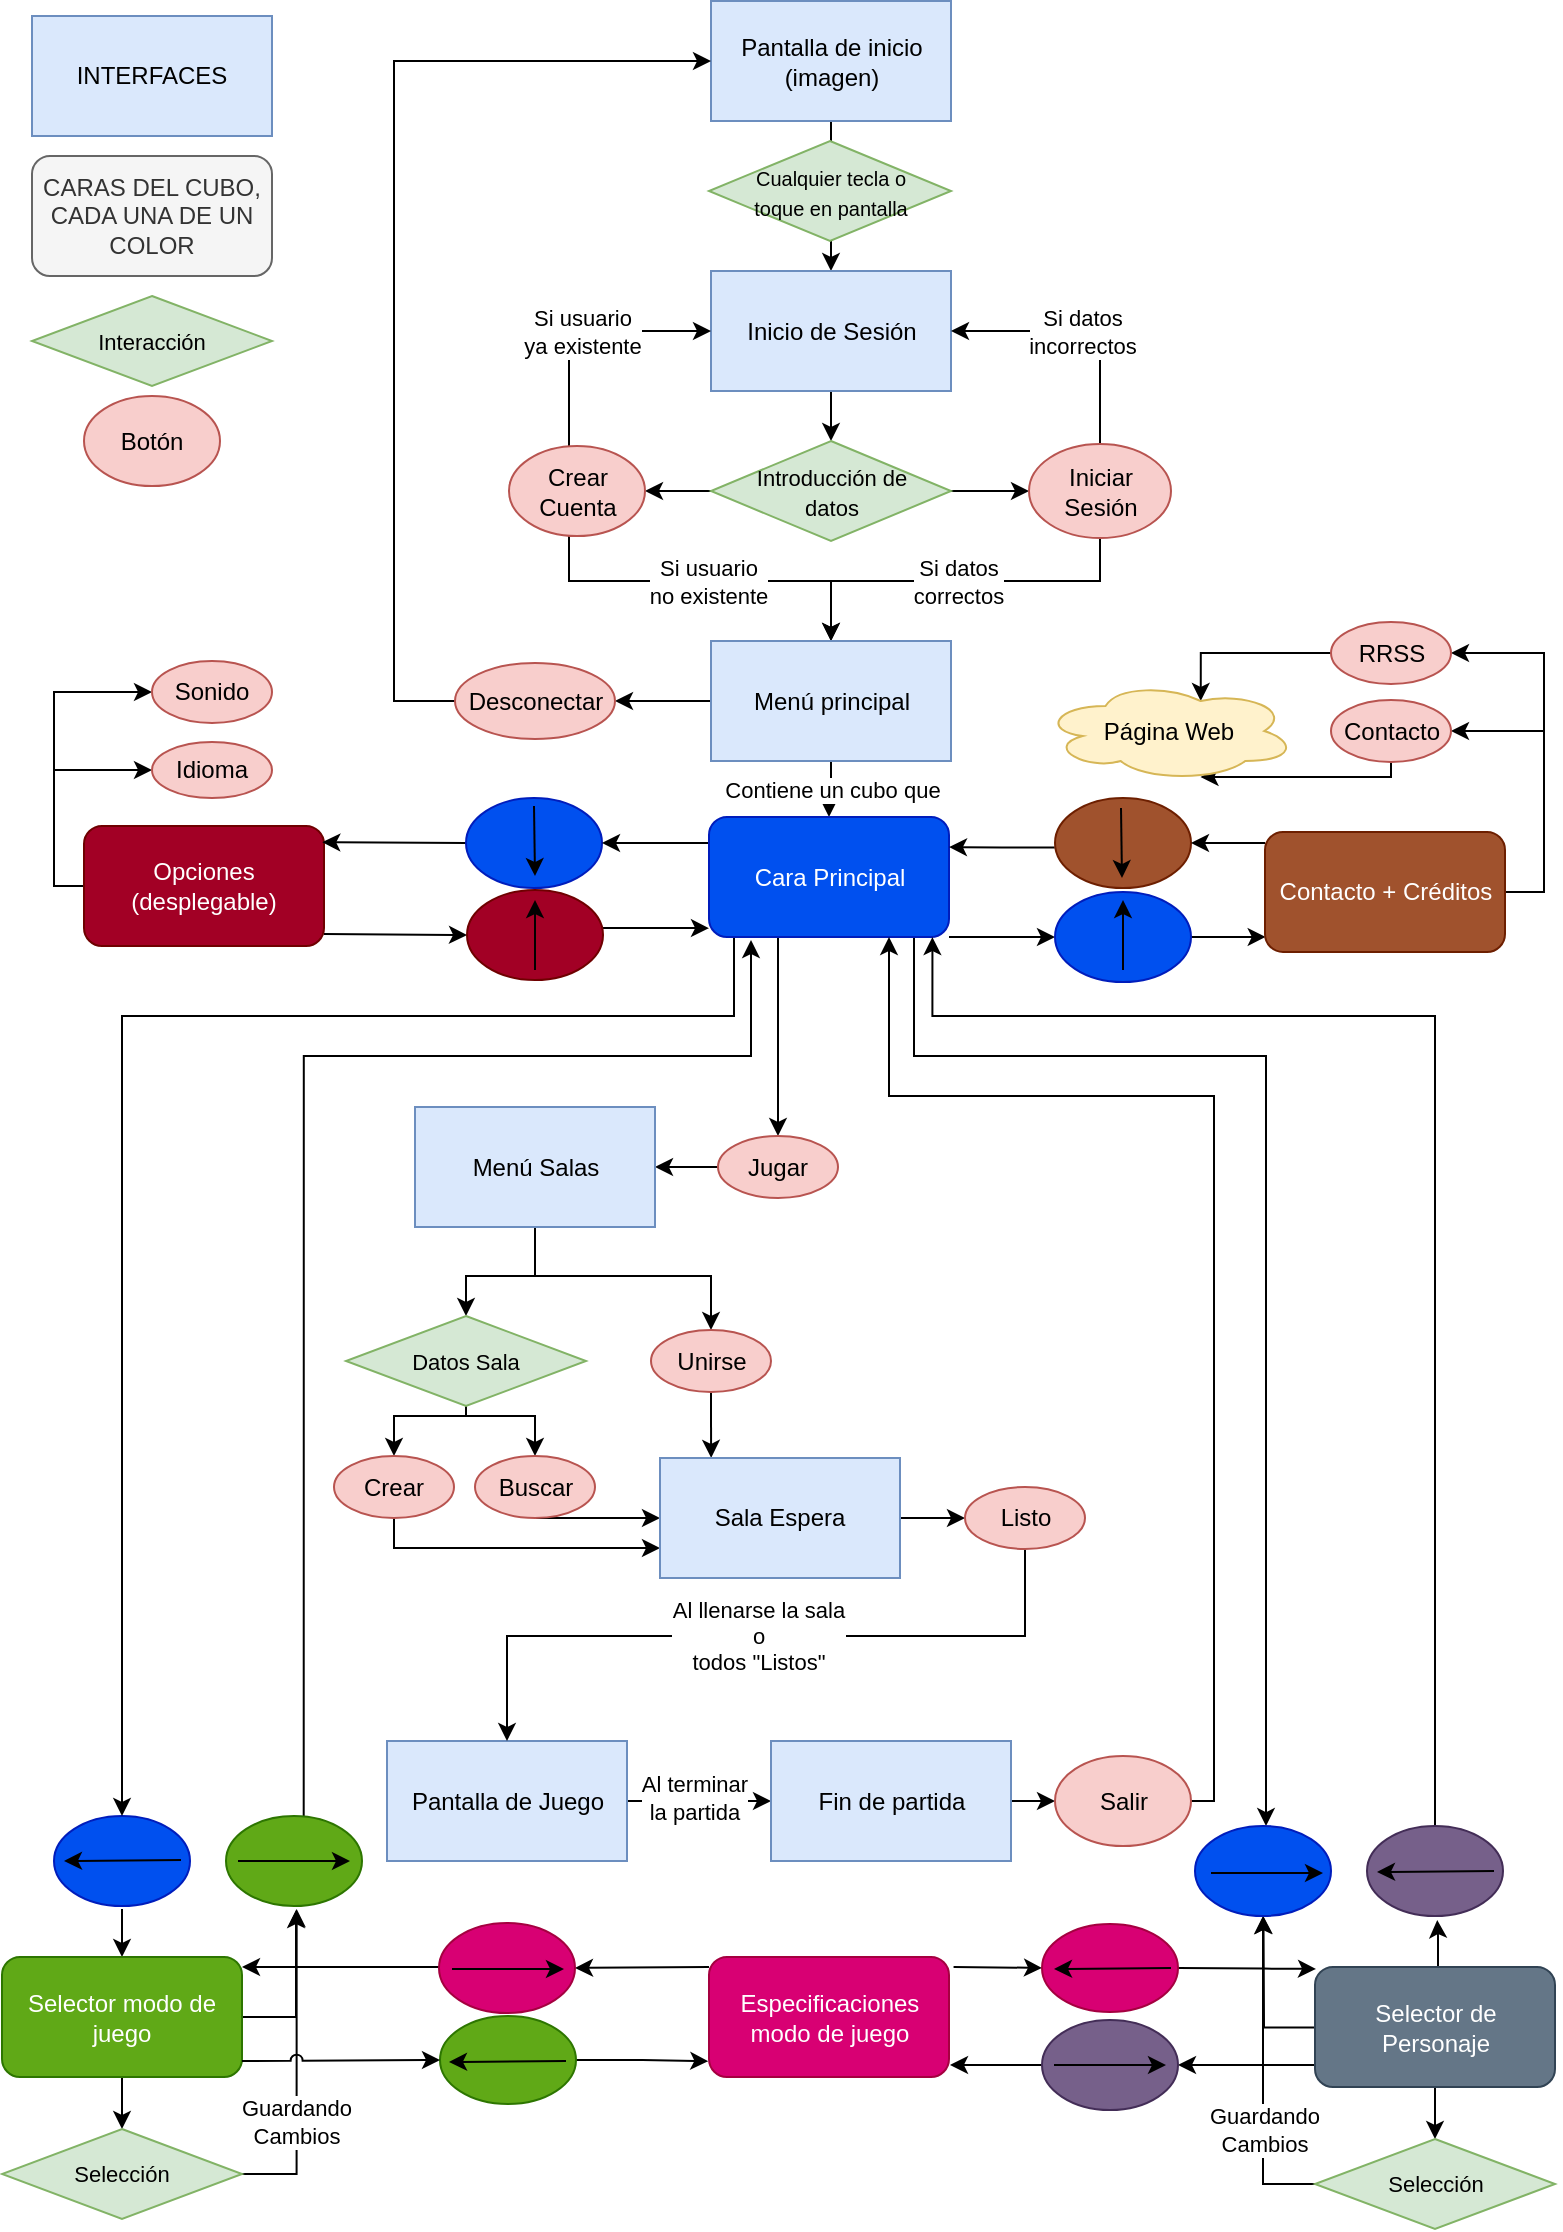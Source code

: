 <mxfile version="12.2.3" type="device" pages="1"><diagram id="zLA7EWAd8YwVufge9d_0" name="Page-1"><mxGraphModel dx="1707" dy="808" grid="1" gridSize="10" guides="1" tooltips="1" connect="1" arrows="1" fold="1" page="1" pageScale="1" pageWidth="827" pageHeight="1169" math="0" shadow="0"><root><mxCell id="0"/><mxCell id="1" parent="0"/><mxCell id="EBq_aTG25ZBNf4cdXxhl-31" value="" style="edgeStyle=orthogonalEdgeStyle;rounded=0;orthogonalLoop=1;jettySize=auto;html=1;" parent="1" source="EBq_aTG25ZBNf4cdXxhl-5" target="EBq_aTG25ZBNf4cdXxhl-6" edge="1"><mxGeometry relative="1" as="geometry"/></mxCell><mxCell id="EBq_aTG25ZBNf4cdXxhl-5" value="Pantalla de inicio&lt;br&gt;(imagen)" style="rounded=0;whiteSpace=wrap;html=1;fillColor=#dae8fc;strokeColor=#6c8ebf;" parent="1" vertex="1"><mxGeometry x="378.5" y="42.5" width="120" height="60" as="geometry"/></mxCell><mxCell id="EBq_aTG25ZBNf4cdXxhl-10" value="" style="edgeStyle=orthogonalEdgeStyle;rounded=0;orthogonalLoop=1;jettySize=auto;html=1;" parent="1" source="EBq_aTG25ZBNf4cdXxhl-6" target="EBq_aTG25ZBNf4cdXxhl-8" edge="1"><mxGeometry relative="1" as="geometry"/></mxCell><mxCell id="EBq_aTG25ZBNf4cdXxhl-6" value="Inicio de Sesión" style="rounded=0;whiteSpace=wrap;html=1;fillColor=#dae8fc;strokeColor=#6c8ebf;" parent="1" vertex="1"><mxGeometry x="378.5" y="177.5" width="120" height="60" as="geometry"/></mxCell><mxCell id="EBq_aTG25ZBNf4cdXxhl-17" value="" style="edgeStyle=orthogonalEdgeStyle;rounded=0;orthogonalLoop=1;jettySize=auto;html=1;" parent="1" source="EBq_aTG25ZBNf4cdXxhl-8" target="EBq_aTG25ZBNf4cdXxhl-16" edge="1"><mxGeometry relative="1" as="geometry"/></mxCell><mxCell id="EBq_aTG25ZBNf4cdXxhl-18" value="" style="edgeStyle=orthogonalEdgeStyle;rounded=0;orthogonalLoop=1;jettySize=auto;html=1;" parent="1" source="EBq_aTG25ZBNf4cdXxhl-8" target="EBq_aTG25ZBNf4cdXxhl-15" edge="1"><mxGeometry relative="1" as="geometry"/></mxCell><mxCell id="EBq_aTG25ZBNf4cdXxhl-8" value="&lt;font style=&quot;font-size: 11px&quot;&gt;Introducción de&lt;br&gt;datos&lt;/font&gt;" style="rhombus;whiteSpace=wrap;html=1;fillColor=#d5e8d4;strokeColor=#82b366;" parent="1" vertex="1"><mxGeometry x="378.5" y="262.5" width="120" height="50" as="geometry"/></mxCell><mxCell id="EBq_aTG25ZBNf4cdXxhl-22" value="Si usuario&lt;br&gt;ya existente" style="edgeStyle=orthogonalEdgeStyle;rounded=0;orthogonalLoop=1;jettySize=auto;html=1;entryX=0;entryY=0.5;entryDx=0;entryDy=0;" parent="1" source="EBq_aTG25ZBNf4cdXxhl-15" target="EBq_aTG25ZBNf4cdXxhl-6" edge="1"><mxGeometry relative="1" as="geometry"><Array as="points"><mxPoint x="307.5" y="207.5"/></Array></mxGeometry></mxCell><mxCell id="EBq_aTG25ZBNf4cdXxhl-25" value="Si usuario&lt;br&gt;no existente" style="edgeStyle=orthogonalEdgeStyle;rounded=0;orthogonalLoop=1;jettySize=auto;html=1;entryX=0.5;entryY=0;entryDx=0;entryDy=0;" parent="1" source="EBq_aTG25ZBNf4cdXxhl-15" target="EBq_aTG25ZBNf4cdXxhl-24" edge="1"><mxGeometry relative="1" as="geometry"><Array as="points"><mxPoint x="307.5" y="332.5"/><mxPoint x="438.5" y="332.5"/></Array></mxGeometry></mxCell><mxCell id="EBq_aTG25ZBNf4cdXxhl-15" value="Crear Cuenta" style="ellipse;whiteSpace=wrap;html=1;fillColor=#f8cecc;strokeColor=#b85450;" parent="1" vertex="1"><mxGeometry x="277.5" y="265" width="68" height="45" as="geometry"/></mxCell><mxCell id="EBq_aTG25ZBNf4cdXxhl-21" value="Si datos &lt;br&gt;incorrectos" style="edgeStyle=orthogonalEdgeStyle;rounded=0;orthogonalLoop=1;jettySize=auto;html=1;entryX=1;entryY=0.5;entryDx=0;entryDy=0;" parent="1" source="EBq_aTG25ZBNf4cdXxhl-16" target="EBq_aTG25ZBNf4cdXxhl-6" edge="1"><mxGeometry relative="1" as="geometry"><Array as="points"><mxPoint x="572.5" y="207.5"/></Array></mxGeometry></mxCell><mxCell id="EBq_aTG25ZBNf4cdXxhl-26" value="Si datos&lt;br&gt;correctos" style="edgeStyle=orthogonalEdgeStyle;rounded=0;orthogonalLoop=1;jettySize=auto;html=1;entryX=0.5;entryY=0;entryDx=0;entryDy=0;" parent="1" source="EBq_aTG25ZBNf4cdXxhl-16" target="EBq_aTG25ZBNf4cdXxhl-24" edge="1"><mxGeometry relative="1" as="geometry"><Array as="points"><mxPoint x="572.5" y="332.5"/><mxPoint x="438.5" y="332.5"/></Array></mxGeometry></mxCell><mxCell id="EBq_aTG25ZBNf4cdXxhl-16" value="Iniciar Sesión" style="ellipse;whiteSpace=wrap;html=1;fillColor=#f8cecc;strokeColor=#b85450;" parent="1" vertex="1"><mxGeometry x="537.5" y="264" width="71" height="47" as="geometry"/></mxCell><mxCell id="uBGH9oFZci8rdL-KwNSB-1" value="Contiene un cubo que" style="edgeStyle=orthogonalEdgeStyle;rounded=0;orthogonalLoop=1;jettySize=auto;html=1;entryX=0.5;entryY=0;entryDx=0;entryDy=0;" edge="1" parent="1" source="EBq_aTG25ZBNf4cdXxhl-24" target="EBq_aTG25ZBNf4cdXxhl-125"><mxGeometry relative="1" as="geometry"><mxPoint x="473" y="419" as="sourcePoint"/><Array as="points"/></mxGeometry></mxCell><mxCell id="uBGH9oFZci8rdL-KwNSB-86" style="edgeStyle=orthogonalEdgeStyle;rounded=0;jumpStyle=arc;jumpSize=6;orthogonalLoop=1;jettySize=auto;html=1;entryX=1;entryY=0.5;entryDx=0;entryDy=0;exitX=0;exitY=0.5;exitDx=0;exitDy=0;" edge="1" parent="1" source="EBq_aTG25ZBNf4cdXxhl-24" target="uBGH9oFZci8rdL-KwNSB-85"><mxGeometry relative="1" as="geometry"/></mxCell><mxCell id="EBq_aTG25ZBNf4cdXxhl-24" value="Menú principal" style="rounded=0;whiteSpace=wrap;html=1;fillColor=#dae8fc;strokeColor=#6c8ebf;" parent="1" vertex="1"><mxGeometry x="378.5" y="362.5" width="120" height="60" as="geometry"/></mxCell><mxCell id="EBq_aTG25ZBNf4cdXxhl-27" value="INTERFACES" style="rounded=0;whiteSpace=wrap;html=1;fillColor=#dae8fc;strokeColor=#6c8ebf;" parent="1" vertex="1"><mxGeometry x="39" y="50" width="120" height="60" as="geometry"/></mxCell><mxCell id="EBq_aTG25ZBNf4cdXxhl-28" value="&lt;span style=&quot;font-size: 11px&quot;&gt;Interacción&lt;/span&gt;" style="rhombus;whiteSpace=wrap;html=1;fillColor=#d5e8d4;strokeColor=#82b366;" parent="1" vertex="1"><mxGeometry x="39" y="190" width="120" height="45" as="geometry"/></mxCell><mxCell id="EBq_aTG25ZBNf4cdXxhl-29" value="Botón" style="ellipse;whiteSpace=wrap;html=1;fillColor=#f8cecc;strokeColor=#b85450;" parent="1" vertex="1"><mxGeometry x="65" y="240" width="68" height="45" as="geometry"/></mxCell><mxCell id="EBq_aTG25ZBNf4cdXxhl-30" value="&lt;font style=&quot;font-size: 10px&quot;&gt;Cualquier tecla o &lt;br&gt;toque en pantalla&lt;/font&gt;" style="rhombus;whiteSpace=wrap;html=1;fillColor=#d5e8d4;strokeColor=#82b366;" parent="1" vertex="1"><mxGeometry x="377.5" y="112.5" width="121" height="50" as="geometry"/></mxCell><mxCell id="EBq_aTG25ZBNf4cdXxhl-70" style="edgeStyle=orthogonalEdgeStyle;rounded=0;orthogonalLoop=1;jettySize=auto;html=1;entryX=0.5;entryY=0;entryDx=0;entryDy=0;" parent="1" target="EBq_aTG25ZBNf4cdXxhl-69" edge="1"><mxGeometry relative="1" as="geometry"><mxPoint x="84" y="996.5" as="sourcePoint"/></mxGeometry></mxCell><mxCell id="EBq_aTG25ZBNf4cdXxhl-64" style="edgeStyle=orthogonalEdgeStyle;rounded=0;orthogonalLoop=1;jettySize=auto;html=1;entryX=0;entryY=0.5;entryDx=0;entryDy=0;" parent="1" source="EBq_aTG25ZBNf4cdXxhl-47" target="EBq_aTG25ZBNf4cdXxhl-61" edge="1"><mxGeometry relative="1" as="geometry"><Array as="points"><mxPoint x="50" y="485"/><mxPoint x="50" y="388"/></Array></mxGeometry></mxCell><mxCell id="EBq_aTG25ZBNf4cdXxhl-116" style="edgeStyle=orthogonalEdgeStyle;rounded=0;jumpStyle=arc;orthogonalLoop=1;jettySize=auto;html=1;entryX=0;entryY=0.5;entryDx=0;entryDy=0;strokeColor=#000000;" parent="1" source="EBq_aTG25ZBNf4cdXxhl-47" target="EBq_aTG25ZBNf4cdXxhl-104" edge="1"><mxGeometry relative="1" as="geometry"><Array as="points"><mxPoint x="192" y="509"/><mxPoint x="192" y="509"/></Array></mxGeometry></mxCell><mxCell id="EBq_aTG25ZBNf4cdXxhl-199" style="edgeStyle=orthogonalEdgeStyle;rounded=0;jumpStyle=arc;orthogonalLoop=1;jettySize=auto;html=1;entryX=0;entryY=0.5;entryDx=0;entryDy=0;strokeColor=#000000;" parent="1" source="EBq_aTG25ZBNf4cdXxhl-47" target="EBq_aTG25ZBNf4cdXxhl-197" edge="1"><mxGeometry relative="1" as="geometry"><Array as="points"><mxPoint x="50" y="485"/><mxPoint x="50" y="427"/></Array></mxGeometry></mxCell><mxCell id="EBq_aTG25ZBNf4cdXxhl-47" value="Opciones&lt;br&gt;(desplegable)" style="rounded=1;whiteSpace=wrap;html=1;fillColor=#a20025;strokeColor=#6F0000;fontColor=#ffffff;" parent="1" vertex="1"><mxGeometry x="65" y="455" width="120" height="60" as="geometry"/></mxCell><mxCell id="EBq_aTG25ZBNf4cdXxhl-61" value="Sonido" style="ellipse;whiteSpace=wrap;html=1;fillColor=#f8cecc;strokeColor=#b85450;" parent="1" vertex="1"><mxGeometry x="99" y="372.5" width="60" height="31" as="geometry"/></mxCell><mxCell id="EBq_aTG25ZBNf4cdXxhl-77" style="edgeStyle=orthogonalEdgeStyle;rounded=0;orthogonalLoop=1;jettySize=auto;html=1;entryX=0.5;entryY=0;entryDx=0;entryDy=0;" parent="1" source="EBq_aTG25ZBNf4cdXxhl-69" target="EBq_aTG25ZBNf4cdXxhl-76" edge="1"><mxGeometry relative="1" as="geometry"/></mxCell><mxCell id="EBq_aTG25ZBNf4cdXxhl-79" style="edgeStyle=orthogonalEdgeStyle;rounded=0;orthogonalLoop=1;jettySize=auto;html=1;" parent="1" source="EBq_aTG25ZBNf4cdXxhl-69" edge="1"><mxGeometry relative="1" as="geometry"><mxPoint x="171" y="997" as="targetPoint"/><Array as="points"><mxPoint x="171" y="1050.5"/></Array></mxGeometry></mxCell><mxCell id="EBq_aTG25ZBNf4cdXxhl-69" value="Selector modo de juego" style="rounded=1;whiteSpace=wrap;html=1;fillColor=#60a917;strokeColor=#2D7600;fontColor=#ffffff;" parent="1" vertex="1"><mxGeometry x="24" y="1020.5" width="120" height="60" as="geometry"/></mxCell><mxCell id="EBq_aTG25ZBNf4cdXxhl-81" value="Guardando&lt;br&gt;Cambios" style="edgeStyle=orthogonalEdgeStyle;rounded=0;orthogonalLoop=1;jettySize=auto;html=1;entryX=0.5;entryY=1;entryDx=0;entryDy=0;" parent="1" source="EBq_aTG25ZBNf4cdXxhl-76" edge="1"><mxGeometry x="-0.338" relative="1" as="geometry"><mxPoint x="171.333" y="996.5" as="targetPoint"/><Array as="points"><mxPoint x="171" y="1129"/></Array><mxPoint as="offset"/></mxGeometry></mxCell><mxCell id="EBq_aTG25ZBNf4cdXxhl-76" value="&lt;span style=&quot;font-size: 11px&quot;&gt;Selección&lt;/span&gt;" style="rhombus;whiteSpace=wrap;html=1;fillColor=#d5e8d4;strokeColor=#82b366;" parent="1" vertex="1"><mxGeometry x="24" y="1106.5" width="120" height="45" as="geometry"/></mxCell><mxCell id="EBq_aTG25ZBNf4cdXxhl-114" style="edgeStyle=orthogonalEdgeStyle;rounded=0;jumpStyle=arc;orthogonalLoop=1;jettySize=auto;html=1;strokeColor=#000000;entryX=0.993;entryY=0.135;entryDx=0;entryDy=0;entryPerimeter=0;exitX=0;exitY=0.5;exitDx=0;exitDy=0;" parent="1" source="EBq_aTG25ZBNf4cdXxhl-102" target="EBq_aTG25ZBNf4cdXxhl-47" edge="1"><mxGeometry relative="1" as="geometry"><mxPoint x="182" y="462" as="targetPoint"/><Array as="points"/></mxGeometry></mxCell><mxCell id="EBq_aTG25ZBNf4cdXxhl-102" value="&lt;span style=&quot;color: rgba(0 , 0 , 0 , 0) ; font-family: monospace ; font-size: 0px&quot;&gt;%3CmxGraphModel%3E%3Croot%3E%3CmxCell%20id%3D%220%22%2F%3E%3CmxCell%20id%3D%221%22%20parent%3D%220%22%2F%3E%3CmxCell%20id%3D%222%22%20value%3D%22Personaje%22%20style%3D%22ellipse%3BwhiteSpace%3Dwrap%3Bhtml%3D1%3BfillColor%3D%23f8cecc%3BstrokeColor%3D%23b85450%3B%22%20vertex%3D%221%22%20parent%3D%221%22%3E%3CmxGeometry%20x%3D%22384%22%20y%3D%22580%22%20width%3D%2268%22%20height%3D%2245%22%20as%3D%22geometry%22%2F%3E%3C%2FmxCell%3E%3C%2Froot%3E%3C%2FmxGraphModel%3Eççç&lt;/span&gt;" style="ellipse;whiteSpace=wrap;html=1;fillColor=#0050ef;strokeColor=#001DBC;fontColor=#ffffff;" parent="1" vertex="1"><mxGeometry x="256" y="441" width="68" height="45" as="geometry"/></mxCell><mxCell id="EBq_aTG25ZBNf4cdXxhl-103" value="" style="endArrow=classic;html=1;rounded=0;" parent="1" edge="1"><mxGeometry width="50" height="50" relative="1" as="geometry"><mxPoint x="290" y="445" as="sourcePoint"/><mxPoint x="290.5" y="480" as="targetPoint"/></mxGeometry></mxCell><mxCell id="EBq_aTG25ZBNf4cdXxhl-139" style="edgeStyle=orthogonalEdgeStyle;rounded=0;jumpStyle=arc;orthogonalLoop=1;jettySize=auto;html=1;strokeColor=#000000;entryX=0;entryY=0.926;entryDx=0;entryDy=0;entryPerimeter=0;" parent="1" source="EBq_aTG25ZBNf4cdXxhl-104" target="EBq_aTG25ZBNf4cdXxhl-125" edge="1"><mxGeometry relative="1" as="geometry"><Array as="points"><mxPoint x="350" y="506"/><mxPoint x="350" y="506"/></Array></mxGeometry></mxCell><mxCell id="EBq_aTG25ZBNf4cdXxhl-104" value="&lt;span style=&quot;color: rgba(0 , 0 , 0 , 0) ; font-family: monospace ; font-size: 0px&quot;&gt;%3CmxGraphModel%3E%3Croot%3E%3CmxCell%20id%3D%220%22%2F%3E%3CmxCell%20id%3D%221%22%20parent%3D%220%22%2F%3E%3CmxCell%20id%3D%222%22%20value%3D%22Personaje%22%20style%3D%22ellipse%3BwhiteSpace%3Dwrap%3Bhtml%3D1%3BfillColor%3D%23f8cecc%3BstrokeColor%3D%23b85450%3B%22%20vertex%3D%221%22%20parent%3D%221%22%3E%3CmxGeometry%20x%3D%22384%22%20y%3D%22580%22%20width%3D%2268%22%20height%3D%2245%22%20as%3D%22geometry%22%2F%3E%3C%2FmxCell%3E%3C%2Froot%3E%3C%2FmxGraphModel%3Eççç&lt;/span&gt;" style="ellipse;whiteSpace=wrap;html=1;fillColor=#a20025;strokeColor=#6F0000;fontColor=#ffffff;" parent="1" vertex="1"><mxGeometry x="256.5" y="487" width="68" height="45" as="geometry"/></mxCell><mxCell id="EBq_aTG25ZBNf4cdXxhl-108" value="" style="endArrow=classic;html=1;" parent="1" edge="1"><mxGeometry width="50" height="50" relative="1" as="geometry"><mxPoint x="290.5" y="527" as="sourcePoint"/><mxPoint x="290.5" y="492" as="targetPoint"/><Array as="points"><mxPoint x="290.5" y="512"/></Array></mxGeometry></mxCell><mxCell id="EBq_aTG25ZBNf4cdXxhl-118" value="&lt;span style=&quot;color: rgba(0 , 0 , 0 , 0) ; font-family: monospace ; font-size: 0px&quot;&gt;%3CmxGraphModel%3E%3Croot%3E%3CmxCell%20id%3D%220%22%2F%3E%3CmxCell%20id%3D%221%22%20parent%3D%220%22%2F%3E%3CmxCell%20id%3D%222%22%20value%3D%22Personaje%22%20style%3D%22ellipse%3BwhiteSpace%3Dwrap%3Bhtml%3D1%3BfillColor%3D%23f8cecc%3BstrokeColor%3D%23b85450%3B%22%20vertex%3D%221%22%20parent%3D%221%22%3E%3CmxGeometry%20x%3D%22384%22%20y%3D%22580%22%20width%3D%2268%22%20height%3D%2245%22%20as%3D%22geometry%22%2F%3E%3C%2FmxCell%3E%3C%2Froot%3E%3C%2FmxGraphModel%3Eççç&lt;/span&gt;" style="ellipse;whiteSpace=wrap;html=1;fillColor=#0050ef;strokeColor=#001DBC;fontColor=#ffffff;" parent="1" vertex="1"><mxGeometry x="50" y="950" width="68" height="45" as="geometry"/></mxCell><mxCell id="EBq_aTG25ZBNf4cdXxhl-162" style="edgeStyle=orthogonalEdgeStyle;rounded=0;jumpStyle=arc;orthogonalLoop=1;jettySize=auto;html=1;strokeColor=#000000;entryX=0.175;entryY=1.025;entryDx=0;entryDy=0;entryPerimeter=0;" parent="1" edge="1" target="EBq_aTG25ZBNf4cdXxhl-125"><mxGeometry relative="1" as="geometry"><mxPoint x="408.571" y="510.429" as="targetPoint"/><Array as="points"><mxPoint x="175" y="570"/><mxPoint x="398" y="570"/></Array><mxPoint x="174.857" y="950.145" as="sourcePoint"/></mxGeometry></mxCell><mxCell id="EBq_aTG25ZBNf4cdXxhl-121" value="&lt;span style=&quot;color: rgba(0 , 0 , 0 , 0) ; font-family: monospace ; font-size: 0px&quot;&gt;%3CmxGraphModel%3E%3Croot%3E%3CmxCell%20id%3D%220%22%2F%3E%3CmxCell%20id%3D%221%22%20parent%3D%220%22%2F%3E%3CmxCell%20id%3D%222%22%20value%3D%22Personaje%22%20style%3D%22ellipse%3BwhiteSpace%3Dwrap%3Bhtml%3D1%3BfillColor%3D%23f8cecc%3BstrokeColor%3D%23b85450%3B%22%20vertex%3D%221%22%20parent%3D%221%22%3E%3CmxGeometry%20x%3D%22384%22%20y%3D%22580%22%20width%3D%2268%22%20height%3D%2245%22%20as%3D%22geometry%22%2F%3E%3C%2FmxCell%3E%3C%2Froot%3E%3C%2FmxGraphModel%3Eççç&lt;/span&gt;" style="ellipse;whiteSpace=wrap;html=1;fillColor=#60a917;strokeColor=#2D7600;fontColor=#ffffff;" parent="1" vertex="1"><mxGeometry x="136" y="950" width="68" height="45" as="geometry"/></mxCell><mxCell id="EBq_aTG25ZBNf4cdXxhl-122" value="" style="endArrow=classic;html=1;strokeColor=#000000;" parent="1" edge="1"><mxGeometry width="50" height="50" relative="1" as="geometry"><mxPoint x="113.5" y="972" as="sourcePoint"/><mxPoint x="55" y="972.5" as="targetPoint"/></mxGeometry></mxCell><mxCell id="EBq_aTG25ZBNf4cdXxhl-124" value="CARAS DEL CUBO, CADA UNA DE UN COLOR" style="rounded=1;whiteSpace=wrap;html=1;fillColor=#f5f5f5;strokeColor=#666666;fontColor=#333333;" parent="1" vertex="1"><mxGeometry x="39" y="120" width="120" height="60" as="geometry"/></mxCell><mxCell id="EBq_aTG25ZBNf4cdXxhl-138" style="edgeStyle=orthogonalEdgeStyle;rounded=0;jumpStyle=arc;orthogonalLoop=1;jettySize=auto;html=1;entryX=1;entryY=0.5;entryDx=0;entryDy=0;strokeColor=#000000;" parent="1" source="EBq_aTG25ZBNf4cdXxhl-125" target="EBq_aTG25ZBNf4cdXxhl-102" edge="1"><mxGeometry relative="1" as="geometry"><Array as="points"><mxPoint x="350" y="463"/></Array></mxGeometry></mxCell><mxCell id="EBq_aTG25ZBNf4cdXxhl-163" style="edgeStyle=orthogonalEdgeStyle;rounded=0;jumpStyle=arc;orthogonalLoop=1;jettySize=auto;html=1;strokeColor=#000000;entryX=0.5;entryY=0;entryDx=0;entryDy=0;" parent="1" source="EBq_aTG25ZBNf4cdXxhl-125" target="EBq_aTG25ZBNf4cdXxhl-118" edge="1"><mxGeometry relative="1" as="geometry"><Array as="points"><mxPoint x="390" y="550"/><mxPoint x="84" y="550"/></Array><mxPoint x="85" y="676" as="targetPoint"/></mxGeometry></mxCell><mxCell id="EBq_aTG25ZBNf4cdXxhl-185" style="edgeStyle=orthogonalEdgeStyle;rounded=0;jumpStyle=arc;orthogonalLoop=1;jettySize=auto;html=1;strokeColor=#000000;" parent="1" source="EBq_aTG25ZBNf4cdXxhl-125" target="EBq_aTG25ZBNf4cdXxhl-178" edge="1"><mxGeometry relative="1" as="geometry"><Array as="points"><mxPoint x="480" y="570"/><mxPoint x="656" y="570"/></Array></mxGeometry></mxCell><mxCell id="uBGH9oFZci8rdL-KwNSB-33" style="edgeStyle=orthogonalEdgeStyle;rounded=0;orthogonalLoop=1;jettySize=auto;html=1;entryX=0;entryY=0.5;entryDx=0;entryDy=0;" edge="1" parent="1" source="EBq_aTG25ZBNf4cdXxhl-125" target="uBGH9oFZci8rdL-KwNSB-27"><mxGeometry relative="1" as="geometry"><Array as="points"><mxPoint x="510" y="510.5"/><mxPoint x="510" y="510.5"/></Array></mxGeometry></mxCell><mxCell id="uBGH9oFZci8rdL-KwNSB-81" style="edgeStyle=orthogonalEdgeStyle;rounded=0;jumpStyle=arc;jumpSize=6;orthogonalLoop=1;jettySize=auto;html=1;entryX=0.5;entryY=0;entryDx=0;entryDy=0;" edge="1" parent="1" source="EBq_aTG25ZBNf4cdXxhl-125" target="uBGH9oFZci8rdL-KwNSB-80"><mxGeometry relative="1" as="geometry"><Array as="points"><mxPoint x="412" y="590"/><mxPoint x="412" y="590"/></Array></mxGeometry></mxCell><mxCell id="EBq_aTG25ZBNf4cdXxhl-125" value="Cara Principal" style="rounded=1;whiteSpace=wrap;html=1;fillColor=#0050ef;strokeColor=#001DBC;glass=0;shadow=0;comic=0;fontColor=#ffffff;" parent="1" vertex="1"><mxGeometry x="377.5" y="450.5" width="120" height="60" as="geometry"/></mxCell><mxCell id="EBq_aTG25ZBNf4cdXxhl-120" value="" style="endArrow=classic;html=1;strokeColor=#000000;" parent="1" edge="1"><mxGeometry width="50" height="50" relative="1" as="geometry"><mxPoint x="142" y="972.5" as="sourcePoint"/><mxPoint x="198" y="972.5" as="targetPoint"/></mxGeometry></mxCell><mxCell id="EBq_aTG25ZBNf4cdXxhl-173" style="edgeStyle=orthogonalEdgeStyle;rounded=0;orthogonalLoop=1;jettySize=auto;html=1;entryX=0.5;entryY=0;entryDx=0;entryDy=0;" parent="1" source="EBq_aTG25ZBNf4cdXxhl-175" target="EBq_aTG25ZBNf4cdXxhl-177" edge="1"><mxGeometry relative="1" as="geometry"/></mxCell><mxCell id="EBq_aTG25ZBNf4cdXxhl-174" style="edgeStyle=orthogonalEdgeStyle;rounded=0;orthogonalLoop=1;jettySize=auto;html=1;" parent="1" source="EBq_aTG25ZBNf4cdXxhl-175" edge="1"><mxGeometry relative="1" as="geometry"><mxPoint x="741.618" y="1002.029" as="targetPoint"/><Array as="points"><mxPoint x="742" y="1010"/><mxPoint x="742" y="1010"/></Array></mxGeometry></mxCell><mxCell id="EBq_aTG25ZBNf4cdXxhl-184" style="edgeStyle=orthogonalEdgeStyle;rounded=0;jumpStyle=arc;orthogonalLoop=1;jettySize=auto;html=1;entryX=0.5;entryY=1;entryDx=0;entryDy=0;strokeColor=#000000;" parent="1" edge="1"><mxGeometry relative="1" as="geometry"><mxPoint x="680.5" y="1055.81" as="sourcePoint"/><mxPoint x="654.655" y="999.948" as="targetPoint"/><Array as="points"><mxPoint x="655" y="1055.5"/><mxPoint x="655" y="1019.5"/></Array></mxGeometry></mxCell><mxCell id="uBGH9oFZci8rdL-KwNSB-73" style="edgeStyle=orthogonalEdgeStyle;rounded=0;jumpStyle=arc;jumpSize=6;orthogonalLoop=1;jettySize=auto;html=1;entryX=1;entryY=0.5;entryDx=0;entryDy=0;" edge="1" parent="1" source="EBq_aTG25ZBNf4cdXxhl-175" target="uBGH9oFZci8rdL-KwNSB-58"><mxGeometry relative="1" as="geometry"><Array as="points"><mxPoint x="659" y="1074.5"/><mxPoint x="659" y="1074.5"/></Array></mxGeometry></mxCell><mxCell id="EBq_aTG25ZBNf4cdXxhl-175" value="Selector de Personaje" style="rounded=1;whiteSpace=wrap;html=1;fillColor=#647687;strokeColor=#314354;fontColor=#ffffff;" parent="1" vertex="1"><mxGeometry x="680.5" y="1025.5" width="120" height="60" as="geometry"/></mxCell><mxCell id="EBq_aTG25ZBNf4cdXxhl-176" value="Guardando&lt;br&gt;Cambios" style="edgeStyle=orthogonalEdgeStyle;rounded=0;orthogonalLoop=1;jettySize=auto;html=1;entryX=0.5;entryY=1;entryDx=0;entryDy=0;" parent="1" source="EBq_aTG25ZBNf4cdXxhl-177" target="EBq_aTG25ZBNf4cdXxhl-178" edge="1"><mxGeometry x="-0.338" relative="1" as="geometry"><mxPoint x="741.618" y="1002.029" as="targetPoint"/><Array as="points"><mxPoint x="655" y="1133.5"/></Array><mxPoint as="offset"/></mxGeometry></mxCell><mxCell id="EBq_aTG25ZBNf4cdXxhl-177" value="&lt;span style=&quot;font-size: 11px&quot;&gt;Selección&lt;/span&gt;" style="rhombus;whiteSpace=wrap;html=1;fillColor=#d5e8d4;strokeColor=#82b366;" parent="1" vertex="1"><mxGeometry x="680.5" y="1111.5" width="120" height="45" as="geometry"/></mxCell><mxCell id="EBq_aTG25ZBNf4cdXxhl-178" value="&lt;span style=&quot;color: rgba(0 , 0 , 0 , 0) ; font-family: monospace ; font-size: 0px&quot;&gt;%3CmxGraphModel%3E%3Croot%3E%3CmxCell%20id%3D%220%22%2F%3E%3CmxCell%20id%3D%221%22%20parent%3D%220%22%2F%3E%3CmxCell%20id%3D%222%22%20value%3D%22Personaje%22%20style%3D%22ellipse%3BwhiteSpace%3Dwrap%3Bhtml%3D1%3BfillColor%3D%23f8cecc%3BstrokeColor%3D%23b85450%3B%22%20vertex%3D%221%22%20parent%3D%221%22%3E%3CmxGeometry%20x%3D%22384%22%20y%3D%22580%22%20width%3D%2268%22%20height%3D%2245%22%20as%3D%22geometry%22%2F%3E%3C%2FmxCell%3E%3C%2Froot%3E%3C%2FmxGraphModel%3Eççç&lt;/span&gt;" style="ellipse;whiteSpace=wrap;html=1;fillColor=#0050ef;strokeColor=#001DBC;fontColor=#ffffff;" parent="1" vertex="1"><mxGeometry x="620.5" y="955" width="68" height="45" as="geometry"/></mxCell><mxCell id="EBq_aTG25ZBNf4cdXxhl-186" style="edgeStyle=orthogonalEdgeStyle;rounded=0;jumpStyle=arc;orthogonalLoop=1;jettySize=auto;html=1;strokeColor=#000000;entryX=0.931;entryY=1.001;entryDx=0;entryDy=0;entryPerimeter=0;" parent="1" source="EBq_aTG25ZBNf4cdXxhl-179" target="EBq_aTG25ZBNf4cdXxhl-125" edge="1"><mxGeometry relative="1" as="geometry"><Array as="points"><mxPoint x="741" y="550"/><mxPoint x="490" y="550"/></Array></mxGeometry></mxCell><mxCell id="EBq_aTG25ZBNf4cdXxhl-179" value="&lt;span style=&quot;color: rgba(0 , 0 , 0 , 0) ; font-family: monospace ; font-size: 0px&quot;&gt;%3CmxGraphModel%3E%3Croot%3E%3CmxCell%20id%3D%220%22%2F%3E%3CmxCell%20id%3D%221%22%20parent%3D%220%22%2F%3E%3CmxCell%20id%3D%222%22%20value%3D%22Personaje%22%20style%3D%22ellipse%3BwhiteSpace%3Dwrap%3Bhtml%3D1%3BfillColor%3D%23f8cecc%3BstrokeColor%3D%23b85450%3B%22%20vertex%3D%221%22%20parent%3D%221%22%3E%3CmxGeometry%20x%3D%22384%22%20y%3D%22580%22%20width%3D%2268%22%20height%3D%2245%22%20as%3D%22geometry%22%2F%3E%3C%2FmxCell%3E%3C%2Froot%3E%3C%2FmxGraphModel%3Eççç&lt;/span&gt;" style="ellipse;whiteSpace=wrap;html=1;fillColor=#76608a;strokeColor=#432D57;fontColor=#ffffff;" parent="1" vertex="1"><mxGeometry x="706.5" y="955" width="68" height="45" as="geometry"/></mxCell><mxCell id="EBq_aTG25ZBNf4cdXxhl-180" value="" style="endArrow=classic;html=1;strokeColor=#000000;" parent="1" edge="1"><mxGeometry width="50" height="50" relative="1" as="geometry"><mxPoint x="770" y="977.5" as="sourcePoint"/><mxPoint x="711.5" y="978.0" as="targetPoint"/></mxGeometry></mxCell><mxCell id="EBq_aTG25ZBNf4cdXxhl-181" value="" style="endArrow=classic;html=1;strokeColor=#000000;" parent="1" edge="1"><mxGeometry width="50" height="50" relative="1" as="geometry"><mxPoint x="628.5" y="978.5" as="sourcePoint"/><mxPoint x="684.5" y="978.5" as="targetPoint"/></mxGeometry></mxCell><mxCell id="EBq_aTG25ZBNf4cdXxhl-197" value="Idioma" style="ellipse;whiteSpace=wrap;html=1;fillColor=#f8cecc;strokeColor=#b85450;" parent="1" vertex="1"><mxGeometry x="99" y="413" width="60" height="28" as="geometry"/></mxCell><mxCell id="uBGH9oFZci8rdL-KwNSB-36" style="edgeStyle=orthogonalEdgeStyle;rounded=0;orthogonalLoop=1;jettySize=auto;html=1;entryX=0.003;entryY=0.874;entryDx=0;entryDy=0;entryPerimeter=0;" edge="1" parent="1" source="uBGH9oFZci8rdL-KwNSB-27" target="uBGH9oFZci8rdL-KwNSB-35"><mxGeometry relative="1" as="geometry"/></mxCell><mxCell id="uBGH9oFZci8rdL-KwNSB-27" value="&lt;span style=&quot;color: rgba(0 , 0 , 0 , 0) ; font-family: monospace ; font-size: 0px&quot;&gt;%3CmxGraphModel%3E%3Croot%3E%3CmxCell%20id%3D%220%22%2F%3E%3CmxCell%20id%3D%221%22%20parent%3D%220%22%2F%3E%3CmxCell%20id%3D%222%22%20value%3D%22Personaje%22%20style%3D%22ellipse%3BwhiteSpace%3Dwrap%3Bhtml%3D1%3BfillColor%3D%23f8cecc%3BstrokeColor%3D%23b85450%3B%22%20vertex%3D%221%22%20parent%3D%221%22%3E%3CmxGeometry%20x%3D%22384%22%20y%3D%22580%22%20width%3D%2268%22%20height%3D%2245%22%20as%3D%22geometry%22%2F%3E%3C%2FmxCell%3E%3C%2Froot%3E%3C%2FmxGraphModel%3Eççç&lt;/span&gt;" style="ellipse;whiteSpace=wrap;html=1;fillColor=#0050ef;strokeColor=#001DBC;fontColor=#ffffff;" vertex="1" parent="1"><mxGeometry x="550.5" y="488" width="68" height="45" as="geometry"/></mxCell><mxCell id="uBGH9oFZci8rdL-KwNSB-34" style="edgeStyle=orthogonalEdgeStyle;rounded=0;orthogonalLoop=1;jettySize=auto;html=1;entryX=1;entryY=0.25;entryDx=0;entryDy=0;exitX=-0.002;exitY=0.551;exitDx=0;exitDy=0;exitPerimeter=0;" edge="1" parent="1" source="uBGH9oFZci8rdL-KwNSB-29" target="EBq_aTG25ZBNf4cdXxhl-125"><mxGeometry relative="1" as="geometry"/></mxCell><mxCell id="uBGH9oFZci8rdL-KwNSB-29" value="&lt;span style=&quot;color: rgba(0 , 0 , 0 , 0) ; font-family: monospace ; font-size: 0px&quot;&gt;%3CmxGraphModel%3E%3Croot%3E%3CmxCell%20id%3D%220%22%2F%3E%3CmxCell%20id%3D%221%22%20parent%3D%220%22%2F%3E%3CmxCell%20id%3D%222%22%20value%3D%22Personaje%22%20style%3D%22ellipse%3BwhiteSpace%3Dwrap%3Bhtml%3D1%3BfillColor%3D%23f8cecc%3BstrokeColor%3D%23b85450%3B%22%20vertex%3D%221%22%20parent%3D%221%22%3E%3CmxGeometry%20x%3D%22384%22%20y%3D%22580%22%20width%3D%2268%22%20height%3D%2245%22%20as%3D%22geometry%22%2F%3E%3C%2FmxCell%3E%3C%2Froot%3E%3C%2FmxGraphModel%3Eççç&lt;/span&gt;" style="ellipse;whiteSpace=wrap;html=1;fillColor=#a0522d;strokeColor=#6D1F00;fontColor=#ffffff;" vertex="1" parent="1"><mxGeometry x="550.5" y="441" width="68" height="45" as="geometry"/></mxCell><mxCell id="uBGH9oFZci8rdL-KwNSB-30" value="" style="endArrow=classic;html=1;" edge="1" parent="1"><mxGeometry width="50" height="50" relative="1" as="geometry"><mxPoint x="584.5" y="527" as="sourcePoint"/><mxPoint x="584.5" y="492" as="targetPoint"/><Array as="points"><mxPoint x="584.5" y="512"/></Array></mxGeometry></mxCell><mxCell id="uBGH9oFZci8rdL-KwNSB-37" style="edgeStyle=orthogonalEdgeStyle;rounded=0;orthogonalLoop=1;jettySize=auto;html=1;entryX=1;entryY=0.5;entryDx=0;entryDy=0;" edge="1" parent="1" source="uBGH9oFZci8rdL-KwNSB-35" target="uBGH9oFZci8rdL-KwNSB-29"><mxGeometry relative="1" as="geometry"><Array as="points"><mxPoint x="650" y="463.5"/><mxPoint x="650" y="463.5"/></Array></mxGeometry></mxCell><mxCell id="uBGH9oFZci8rdL-KwNSB-40" style="edgeStyle=orthogonalEdgeStyle;rounded=0;orthogonalLoop=1;jettySize=auto;html=1;entryX=1;entryY=0.5;entryDx=0;entryDy=0;" edge="1" parent="1" source="uBGH9oFZci8rdL-KwNSB-35" target="uBGH9oFZci8rdL-KwNSB-38"><mxGeometry relative="1" as="geometry"><Array as="points"><mxPoint x="795" y="488"/><mxPoint x="795" y="369"/></Array></mxGeometry></mxCell><mxCell id="uBGH9oFZci8rdL-KwNSB-41" style="edgeStyle=orthogonalEdgeStyle;rounded=0;orthogonalLoop=1;jettySize=auto;html=1;entryX=1;entryY=0.5;entryDx=0;entryDy=0;" edge="1" parent="1" source="uBGH9oFZci8rdL-KwNSB-35" target="uBGH9oFZci8rdL-KwNSB-39"><mxGeometry relative="1" as="geometry"><Array as="points"><mxPoint x="795" y="488"/><mxPoint x="795" y="408"/></Array></mxGeometry></mxCell><mxCell id="uBGH9oFZci8rdL-KwNSB-35" value="Contacto + Créditos" style="rounded=1;whiteSpace=wrap;html=1;fillColor=#a0522d;strokeColor=#6D1F00;fontColor=#ffffff;" vertex="1" parent="1"><mxGeometry x="655.5" y="458" width="120" height="60" as="geometry"/></mxCell><mxCell id="uBGH9oFZci8rdL-KwNSB-43" style="edgeStyle=orthogonalEdgeStyle;rounded=0;orthogonalLoop=1;jettySize=auto;html=1;entryX=0.625;entryY=0.2;entryDx=0;entryDy=0;entryPerimeter=0;" edge="1" parent="1" source="uBGH9oFZci8rdL-KwNSB-38" target="uBGH9oFZci8rdL-KwNSB-42"><mxGeometry relative="1" as="geometry"><Array as="points"><mxPoint x="623" y="368.5"/></Array></mxGeometry></mxCell><mxCell id="uBGH9oFZci8rdL-KwNSB-38" value="RRSS" style="ellipse;whiteSpace=wrap;html=1;fillColor=#f8cecc;strokeColor=#b85450;" vertex="1" parent="1"><mxGeometry x="688.5" y="353" width="60" height="31" as="geometry"/></mxCell><mxCell id="uBGH9oFZci8rdL-KwNSB-44" style="edgeStyle=orthogonalEdgeStyle;rounded=0;orthogonalLoop=1;jettySize=auto;html=1;entryX=0.624;entryY=0.959;entryDx=0;entryDy=0;entryPerimeter=0;" edge="1" parent="1" source="uBGH9oFZci8rdL-KwNSB-39" target="uBGH9oFZci8rdL-KwNSB-42"><mxGeometry relative="1" as="geometry"><Array as="points"><mxPoint x="719" y="430.5"/><mxPoint x="669" y="430.5"/></Array></mxGeometry></mxCell><mxCell id="uBGH9oFZci8rdL-KwNSB-39" value="Contacto" style="ellipse;whiteSpace=wrap;html=1;fillColor=#f8cecc;strokeColor=#b85450;" vertex="1" parent="1"><mxGeometry x="688.5" y="392" width="60" height="31" as="geometry"/></mxCell><mxCell id="uBGH9oFZci8rdL-KwNSB-42" value="Página Web" style="ellipse;shape=cloud;whiteSpace=wrap;html=1;fillColor=#fff2cc;strokeColor=#d6b656;" vertex="1" parent="1"><mxGeometry x="544" y="382.5" width="127" height="50" as="geometry"/></mxCell><mxCell id="uBGH9oFZci8rdL-KwNSB-49" style="edgeStyle=orthogonalEdgeStyle;rounded=0;orthogonalLoop=1;jettySize=auto;html=1;entryX=-0.003;entryY=0.868;entryDx=0;entryDy=0;entryPerimeter=0;" edge="1" parent="1" source="uBGH9oFZci8rdL-KwNSB-45" target="uBGH9oFZci8rdL-KwNSB-48"><mxGeometry relative="1" as="geometry"><mxPoint x="377" y="1073.5" as="targetPoint"/></mxGeometry></mxCell><mxCell id="uBGH9oFZci8rdL-KwNSB-45" value="&lt;span style=&quot;color: rgba(0 , 0 , 0 , 0) ; font-family: monospace ; font-size: 0px&quot;&gt;%3CmxGraphModel%3E%3Croot%3E%3CmxCell%20id%3D%220%22%2F%3E%3CmxCell%20id%3D%221%22%20parent%3D%220%22%2F%3E%3CmxCell%20id%3D%222%22%20value%3D%22Personaje%22%20style%3D%22ellipse%3BwhiteSpace%3Dwrap%3Bhtml%3D1%3BfillColor%3D%23f8cecc%3BstrokeColor%3D%23b85450%3B%22%20vertex%3D%221%22%20parent%3D%221%22%3E%3CmxGeometry%20x%3D%22384%22%20y%3D%22580%22%20width%3D%2268%22%20height%3D%2245%22%20as%3D%22geometry%22%2F%3E%3C%2FmxCell%3E%3C%2Froot%3E%3C%2FmxGraphModel%3Eççç&lt;/span&gt;" style="ellipse;whiteSpace=wrap;html=1;fillColor=#60a917;strokeColor=#2D7600;fontColor=#ffffff;" vertex="1" parent="1"><mxGeometry x="243" y="1050" width="68" height="44" as="geometry"/></mxCell><mxCell id="uBGH9oFZci8rdL-KwNSB-52" style="edgeStyle=orthogonalEdgeStyle;rounded=0;jumpStyle=arc;jumpSize=6;orthogonalLoop=1;jettySize=auto;html=1;entryX=1;entryY=0.5;entryDx=0;entryDy=0;" edge="1" parent="1" source="uBGH9oFZci8rdL-KwNSB-48" target="uBGH9oFZci8rdL-KwNSB-50"><mxGeometry relative="1" as="geometry"><Array as="points"><mxPoint x="359" y="1025.5"/><mxPoint x="359" y="1025.5"/></Array></mxGeometry></mxCell><mxCell id="uBGH9oFZci8rdL-KwNSB-69" style="edgeStyle=orthogonalEdgeStyle;rounded=0;jumpStyle=arc;jumpSize=6;orthogonalLoop=1;jettySize=auto;html=1;entryX=0;entryY=0.5;entryDx=0;entryDy=0;exitX=1.019;exitY=0.084;exitDx=0;exitDy=0;exitPerimeter=0;" edge="1" parent="1" source="uBGH9oFZci8rdL-KwNSB-48" target="uBGH9oFZci8rdL-KwNSB-56"><mxGeometry relative="1" as="geometry"/></mxCell><mxCell id="uBGH9oFZci8rdL-KwNSB-48" value="Especificaciones modo de juego" style="rounded=1;whiteSpace=wrap;html=1;fillColor=#d80073;strokeColor=#A50040;fontColor=#ffffff;" vertex="1" parent="1"><mxGeometry x="377.5" y="1020.5" width="120" height="60" as="geometry"/></mxCell><mxCell id="uBGH9oFZci8rdL-KwNSB-53" style="edgeStyle=orthogonalEdgeStyle;rounded=0;jumpStyle=arc;jumpSize=6;orthogonalLoop=1;jettySize=auto;html=1;" edge="1" parent="1" source="uBGH9oFZci8rdL-KwNSB-50"><mxGeometry relative="1" as="geometry"><mxPoint x="144" y="1025.5" as="targetPoint"/></mxGeometry></mxCell><mxCell id="uBGH9oFZci8rdL-KwNSB-50" value="&lt;span style=&quot;color: rgba(0 , 0 , 0 , 0) ; font-family: monospace ; font-size: 0px&quot;&gt;%3CmxGraphModel%3E%3Croot%3E%3CmxCell%20id%3D%220%22%2F%3E%3CmxCell%20id%3D%221%22%20parent%3D%220%22%2F%3E%3CmxCell%20id%3D%222%22%20value%3D%22Personaje%22%20style%3D%22ellipse%3BwhiteSpace%3Dwrap%3Bhtml%3D1%3BfillColor%3D%23f8cecc%3BstrokeColor%3D%23b85450%3B%22%20vertex%3D%221%22%20parent%3D%221%22%3E%3CmxGeometry%20x%3D%22384%22%20y%3D%22580%22%20width%3D%2268%22%20height%3D%2245%22%20as%3D%22geometry%22%2F%3E%3C%2FmxCell%3E%3C%2Froot%3E%3C%2FmxGraphModel%3Eççç&lt;/span&gt;" style="ellipse;whiteSpace=wrap;html=1;fillColor=#d80073;strokeColor=#A50040;fontColor=#ffffff;" vertex="1" parent="1"><mxGeometry x="242.5" y="1003.5" width="68" height="45" as="geometry"/></mxCell><mxCell id="uBGH9oFZci8rdL-KwNSB-51" value="" style="endArrow=classic;html=1;strokeColor=#000000;" edge="1" parent="1"><mxGeometry width="50" height="50" relative="1" as="geometry"><mxPoint x="306" y="1072.5" as="sourcePoint"/><mxPoint x="247.5" y="1073" as="targetPoint"/></mxGeometry></mxCell><mxCell id="uBGH9oFZci8rdL-KwNSB-55" style="edgeStyle=orthogonalEdgeStyle;rounded=0;jumpStyle=arc;jumpSize=6;orthogonalLoop=1;jettySize=auto;html=1;entryX=0;entryY=0.5;entryDx=0;entryDy=0;" edge="1" parent="1" target="uBGH9oFZci8rdL-KwNSB-45"><mxGeometry relative="1" as="geometry"><mxPoint x="144" y="1072.5" as="sourcePoint"/><mxPoint x="154" y="1035.5" as="targetPoint"/></mxGeometry></mxCell><mxCell id="uBGH9oFZci8rdL-KwNSB-72" style="edgeStyle=orthogonalEdgeStyle;rounded=0;jumpStyle=arc;jumpSize=6;orthogonalLoop=1;jettySize=auto;html=1;" edge="1" parent="1" source="uBGH9oFZci8rdL-KwNSB-56"><mxGeometry relative="1" as="geometry"><mxPoint x="681" y="1026.5" as="targetPoint"/><Array as="points"><mxPoint x="646" y="1026.5"/><mxPoint x="681" y="1026.5"/></Array></mxGeometry></mxCell><mxCell id="uBGH9oFZci8rdL-KwNSB-56" value="&lt;span style=&quot;color: rgba(0 , 0 , 0 , 0) ; font-family: monospace ; font-size: 0px&quot;&gt;%3CmxGraphModel%3E%3Croot%3E%3CmxCell%20id%3D%220%22%2F%3E%3CmxCell%20id%3D%221%22%20parent%3D%220%22%2F%3E%3CmxCell%20id%3D%222%22%20value%3D%22Personaje%22%20style%3D%22ellipse%3BwhiteSpace%3Dwrap%3Bhtml%3D1%3BfillColor%3D%23f8cecc%3BstrokeColor%3D%23b85450%3B%22%20vertex%3D%221%22%20parent%3D%221%22%3E%3CmxGeometry%20x%3D%22384%22%20y%3D%22580%22%20width%3D%2268%22%20height%3D%2245%22%20as%3D%22geometry%22%2F%3E%3C%2FmxCell%3E%3C%2Froot%3E%3C%2FmxGraphModel%3Eççç&lt;/span&gt;" style="ellipse;whiteSpace=wrap;html=1;fillColor=#d80073;strokeColor=#A50040;fontColor=#ffffff;" vertex="1" parent="1"><mxGeometry x="544" y="1004" width="68" height="44" as="geometry"/></mxCell><mxCell id="uBGH9oFZci8rdL-KwNSB-67" style="edgeStyle=orthogonalEdgeStyle;rounded=0;jumpStyle=arc;jumpSize=6;orthogonalLoop=1;jettySize=auto;html=1;" edge="1" parent="1" source="uBGH9oFZci8rdL-KwNSB-58"><mxGeometry relative="1" as="geometry"><mxPoint x="498" y="1074.5" as="targetPoint"/><Array as="points"><mxPoint x="498" y="1074.5"/></Array></mxGeometry></mxCell><mxCell id="uBGH9oFZci8rdL-KwNSB-58" value="&lt;span style=&quot;color: rgba(0 , 0 , 0 , 0) ; font-family: monospace ; font-size: 0px&quot;&gt;%3CmxGraphModel%3E%3Croot%3E%3CmxCell%20id%3D%220%22%2F%3E%3CmxCell%20id%3D%221%22%20parent%3D%220%22%2F%3E%3CmxCell%20id%3D%222%22%20value%3D%22Personaje%22%20style%3D%22ellipse%3BwhiteSpace%3Dwrap%3Bhtml%3D1%3BfillColor%3D%23f8cecc%3BstrokeColor%3D%23b85450%3B%22%20vertex%3D%221%22%20parent%3D%221%22%3E%3CmxGeometry%20x%3D%22384%22%20y%3D%22580%22%20width%3D%2268%22%20height%3D%2245%22%20as%3D%22geometry%22%2F%3E%3C%2FmxCell%3E%3C%2Froot%3E%3C%2FmxGraphModel%3Eççç&lt;/span&gt;" style="ellipse;whiteSpace=wrap;html=1;fillColor=#76608a;strokeColor=#432D57;fontColor=#ffffff;" vertex="1" parent="1"><mxGeometry x="544" y="1052" width="68" height="45" as="geometry"/></mxCell><mxCell id="uBGH9oFZci8rdL-KwNSB-59" value="" style="endArrow=classic;html=1;strokeColor=#000000;" edge="1" parent="1"><mxGeometry width="50" height="50" relative="1" as="geometry"><mxPoint x="608.5" y="1026" as="sourcePoint"/><mxPoint x="550" y="1026.5" as="targetPoint"/></mxGeometry></mxCell><mxCell id="uBGH9oFZci8rdL-KwNSB-74" value="Al terminar&lt;br&gt;la partida" style="edgeStyle=orthogonalEdgeStyle;rounded=0;jumpStyle=arc;orthogonalLoop=1;jettySize=auto;html=1;" edge="1" parent="1" source="uBGH9oFZci8rdL-KwNSB-75" target="uBGH9oFZci8rdL-KwNSB-77"><mxGeometry x="-0.069" y="3" relative="1" as="geometry"><mxPoint y="1" as="offset"/></mxGeometry></mxCell><mxCell id="uBGH9oFZci8rdL-KwNSB-75" value="Pantalla de Juego" style="rounded=0;whiteSpace=wrap;html=1;fillColor=#dae8fc;strokeColor=#6c8ebf;" vertex="1" parent="1"><mxGeometry x="216.5" y="912.5" width="120" height="60" as="geometry"/></mxCell><mxCell id="uBGH9oFZci8rdL-KwNSB-76" style="edgeStyle=orthogonalEdgeStyle;rounded=0;jumpStyle=arc;orthogonalLoop=1;jettySize=auto;html=1;entryX=0;entryY=0.5;entryDx=0;entryDy=0;" edge="1" parent="1" source="uBGH9oFZci8rdL-KwNSB-77" target="uBGH9oFZci8rdL-KwNSB-78"><mxGeometry relative="1" as="geometry"/></mxCell><mxCell id="uBGH9oFZci8rdL-KwNSB-77" value="Fin de partida" style="rounded=0;whiteSpace=wrap;html=1;fillColor=#dae8fc;strokeColor=#6c8ebf;" vertex="1" parent="1"><mxGeometry x="408.5" y="912.5" width="120" height="60" as="geometry"/></mxCell><mxCell id="uBGH9oFZci8rdL-KwNSB-82" style="edgeStyle=orthogonalEdgeStyle;rounded=0;jumpStyle=arc;jumpSize=6;orthogonalLoop=1;jettySize=auto;html=1;entryX=0.75;entryY=1;entryDx=0;entryDy=0;" edge="1" parent="1" source="uBGH9oFZci8rdL-KwNSB-78" target="EBq_aTG25ZBNf4cdXxhl-125"><mxGeometry relative="1" as="geometry"><Array as="points"><mxPoint x="630" y="942"/><mxPoint x="630" y="590"/><mxPoint x="468" y="590"/></Array></mxGeometry></mxCell><mxCell id="uBGH9oFZci8rdL-KwNSB-78" value="Salir" style="ellipse;whiteSpace=wrap;html=1;fillColor=#f8cecc;strokeColor=#b85450;" vertex="1" parent="1"><mxGeometry x="550.5" y="920" width="68" height="45" as="geometry"/></mxCell><mxCell id="uBGH9oFZci8rdL-KwNSB-89" value="" style="edgeStyle=orthogonalEdgeStyle;rounded=0;jumpStyle=arc;jumpSize=6;orthogonalLoop=1;jettySize=auto;html=1;" edge="1" parent="1" source="uBGH9oFZci8rdL-KwNSB-80" target="uBGH9oFZci8rdL-KwNSB-88"><mxGeometry relative="1" as="geometry"/></mxCell><mxCell id="uBGH9oFZci8rdL-KwNSB-80" value="Jugar" style="ellipse;whiteSpace=wrap;html=1;fillColor=#f8cecc;strokeColor=#b85450;" vertex="1" parent="1"><mxGeometry x="382" y="610" width="60" height="31" as="geometry"/></mxCell><mxCell id="uBGH9oFZci8rdL-KwNSB-28" value="" style="endArrow=classic;html=1;rounded=0;" edge="1" parent="1"><mxGeometry width="50" height="50" relative="1" as="geometry"><mxPoint x="583.5" y="446" as="sourcePoint"/><mxPoint x="584" y="481" as="targetPoint"/></mxGeometry></mxCell><mxCell id="uBGH9oFZci8rdL-KwNSB-87" style="edgeStyle=orthogonalEdgeStyle;rounded=0;jumpStyle=arc;jumpSize=6;orthogonalLoop=1;jettySize=auto;html=1;entryX=0;entryY=0.5;entryDx=0;entryDy=0;" edge="1" parent="1" source="uBGH9oFZci8rdL-KwNSB-85" target="EBq_aTG25ZBNf4cdXxhl-5"><mxGeometry relative="1" as="geometry"><Array as="points"><mxPoint x="220" y="393"/><mxPoint x="220" y="73"/></Array></mxGeometry></mxCell><mxCell id="uBGH9oFZci8rdL-KwNSB-85" value="Desconectar" style="ellipse;whiteSpace=wrap;html=1;fillColor=#f8cecc;strokeColor=#b85450;" vertex="1" parent="1"><mxGeometry x="250.5" y="373.5" width="80" height="38" as="geometry"/></mxCell><mxCell id="uBGH9oFZci8rdL-KwNSB-100" style="edgeStyle=orthogonalEdgeStyle;rounded=0;jumpStyle=arc;jumpSize=6;orthogonalLoop=1;jettySize=auto;html=1;entryX=0.5;entryY=0;entryDx=0;entryDy=0;" edge="1" parent="1" source="uBGH9oFZci8rdL-KwNSB-88" target="uBGH9oFZci8rdL-KwNSB-99"><mxGeometry relative="1" as="geometry"><Array as="points"><mxPoint x="291" y="680"/><mxPoint x="256" y="680"/></Array></mxGeometry></mxCell><mxCell id="uBGH9oFZci8rdL-KwNSB-102" style="edgeStyle=orthogonalEdgeStyle;rounded=0;jumpStyle=arc;jumpSize=6;orthogonalLoop=1;jettySize=auto;html=1;entryX=0.5;entryY=0;entryDx=0;entryDy=0;" edge="1" parent="1" source="uBGH9oFZci8rdL-KwNSB-88" target="uBGH9oFZci8rdL-KwNSB-101"><mxGeometry relative="1" as="geometry"><Array as="points"><mxPoint x="291" y="680"/><mxPoint x="379" y="680"/></Array></mxGeometry></mxCell><mxCell id="uBGH9oFZci8rdL-KwNSB-88" value="Menú Salas" style="rounded=0;whiteSpace=wrap;html=1;fillColor=#dae8fc;strokeColor=#6c8ebf;" vertex="1" parent="1"><mxGeometry x="230.5" y="595.5" width="120" height="60" as="geometry"/></mxCell><mxCell id="uBGH9oFZci8rdL-KwNSB-105" style="edgeStyle=orthogonalEdgeStyle;rounded=0;jumpStyle=arc;jumpSize=6;orthogonalLoop=1;jettySize=auto;html=1;entryX=0.5;entryY=0;entryDx=0;entryDy=0;" edge="1" parent="1" source="uBGH9oFZci8rdL-KwNSB-99" target="uBGH9oFZci8rdL-KwNSB-103"><mxGeometry relative="1" as="geometry"><Array as="points"><mxPoint x="256" y="750"/><mxPoint x="220" y="750"/></Array></mxGeometry></mxCell><mxCell id="uBGH9oFZci8rdL-KwNSB-106" style="edgeStyle=orthogonalEdgeStyle;rounded=0;jumpStyle=arc;jumpSize=6;orthogonalLoop=1;jettySize=auto;html=1;entryX=0.5;entryY=0;entryDx=0;entryDy=0;" edge="1" parent="1" source="uBGH9oFZci8rdL-KwNSB-99" target="uBGH9oFZci8rdL-KwNSB-104"><mxGeometry relative="1" as="geometry"><Array as="points"><mxPoint x="256" y="750"/><mxPoint x="290" y="750"/></Array></mxGeometry></mxCell><mxCell id="uBGH9oFZci8rdL-KwNSB-99" value="&lt;span style=&quot;font-size: 11px&quot;&gt;Datos Sala&lt;/span&gt;" style="rhombus;whiteSpace=wrap;html=1;fillColor=#d5e8d4;strokeColor=#82b366;" vertex="1" parent="1"><mxGeometry x="196" y="700" width="120" height="45" as="geometry"/></mxCell><mxCell id="uBGH9oFZci8rdL-KwNSB-111" style="edgeStyle=orthogonalEdgeStyle;rounded=0;jumpStyle=arc;jumpSize=6;orthogonalLoop=1;jettySize=auto;html=1;entryX=0.213;entryY=-0.001;entryDx=0;entryDy=0;entryPerimeter=0;" edge="1" parent="1" source="uBGH9oFZci8rdL-KwNSB-101" target="uBGH9oFZci8rdL-KwNSB-108"><mxGeometry relative="1" as="geometry"/></mxCell><mxCell id="uBGH9oFZci8rdL-KwNSB-101" value="Unirse" style="ellipse;whiteSpace=wrap;html=1;fillColor=#f8cecc;strokeColor=#b85450;" vertex="1" parent="1"><mxGeometry x="348.5" y="707" width="60" height="31" as="geometry"/></mxCell><mxCell id="uBGH9oFZci8rdL-KwNSB-109" style="edgeStyle=orthogonalEdgeStyle;rounded=0;jumpStyle=arc;jumpSize=6;orthogonalLoop=1;jettySize=auto;html=1;" edge="1" parent="1" source="uBGH9oFZci8rdL-KwNSB-103"><mxGeometry relative="1" as="geometry"><mxPoint x="353" y="816" as="targetPoint"/><Array as="points"><mxPoint x="220" y="816"/></Array></mxGeometry></mxCell><mxCell id="uBGH9oFZci8rdL-KwNSB-103" value="Crear" style="ellipse;whiteSpace=wrap;html=1;fillColor=#f8cecc;strokeColor=#b85450;" vertex="1" parent="1"><mxGeometry x="190" y="770" width="60" height="31" as="geometry"/></mxCell><mxCell id="uBGH9oFZci8rdL-KwNSB-110" style="edgeStyle=orthogonalEdgeStyle;rounded=0;jumpStyle=arc;jumpSize=6;orthogonalLoop=1;jettySize=auto;html=1;entryX=0;entryY=0.5;entryDx=0;entryDy=0;" edge="1" parent="1" source="uBGH9oFZci8rdL-KwNSB-104" target="uBGH9oFZci8rdL-KwNSB-108"><mxGeometry relative="1" as="geometry"><Array as="points"><mxPoint x="350" y="801"/><mxPoint x="350" y="801"/></Array></mxGeometry></mxCell><mxCell id="uBGH9oFZci8rdL-KwNSB-104" value="Buscar" style="ellipse;whiteSpace=wrap;html=1;fillColor=#f8cecc;strokeColor=#b85450;" vertex="1" parent="1"><mxGeometry x="260.5" y="770" width="60" height="31" as="geometry"/></mxCell><mxCell id="uBGH9oFZci8rdL-KwNSB-116" style="edgeStyle=orthogonalEdgeStyle;rounded=0;jumpStyle=arc;jumpSize=6;orthogonalLoop=1;jettySize=auto;html=1;entryX=0;entryY=0.5;entryDx=0;entryDy=0;" edge="1" parent="1" source="uBGH9oFZci8rdL-KwNSB-108" target="uBGH9oFZci8rdL-KwNSB-115"><mxGeometry relative="1" as="geometry"/></mxCell><mxCell id="uBGH9oFZci8rdL-KwNSB-108" value="Sala Espera" style="rounded=0;whiteSpace=wrap;html=1;fillColor=#dae8fc;strokeColor=#6c8ebf;" vertex="1" parent="1"><mxGeometry x="353" y="771" width="120" height="60" as="geometry"/></mxCell><mxCell id="uBGH9oFZci8rdL-KwNSB-117" value="Al llenarse la sala&lt;br&gt;o&lt;br&gt;todos &quot;Listos&quot;" style="edgeStyle=orthogonalEdgeStyle;rounded=0;jumpStyle=arc;jumpSize=6;orthogonalLoop=1;jettySize=auto;html=1;entryX=0.5;entryY=0;entryDx=0;entryDy=0;" edge="1" parent="1" source="uBGH9oFZci8rdL-KwNSB-115" target="uBGH9oFZci8rdL-KwNSB-75"><mxGeometry relative="1" as="geometry"><Array as="points"><mxPoint x="536" y="860"/><mxPoint x="277" y="860"/></Array></mxGeometry></mxCell><mxCell id="uBGH9oFZci8rdL-KwNSB-115" value="Listo" style="ellipse;whiteSpace=wrap;html=1;fillColor=#f8cecc;strokeColor=#b85450;" vertex="1" parent="1"><mxGeometry x="505.5" y="785.5" width="60" height="31" as="geometry"/></mxCell><mxCell id="uBGH9oFZci8rdL-KwNSB-47" value="" style="endArrow=classic;html=1;strokeColor=#000000;" edge="1" parent="1"><mxGeometry width="50" height="50" relative="1" as="geometry"><mxPoint x="249" y="1026.5" as="sourcePoint"/><mxPoint x="305" y="1026.5" as="targetPoint"/></mxGeometry></mxCell><mxCell id="uBGH9oFZci8rdL-KwNSB-57" value="" style="endArrow=classic;html=1;strokeColor=#000000;" edge="1" parent="1"><mxGeometry width="50" height="50" relative="1" as="geometry"><mxPoint x="550" y="1074.5" as="sourcePoint"/><mxPoint x="606" y="1074.5" as="targetPoint"/></mxGeometry></mxCell></root></mxGraphModel></diagram></mxfile>